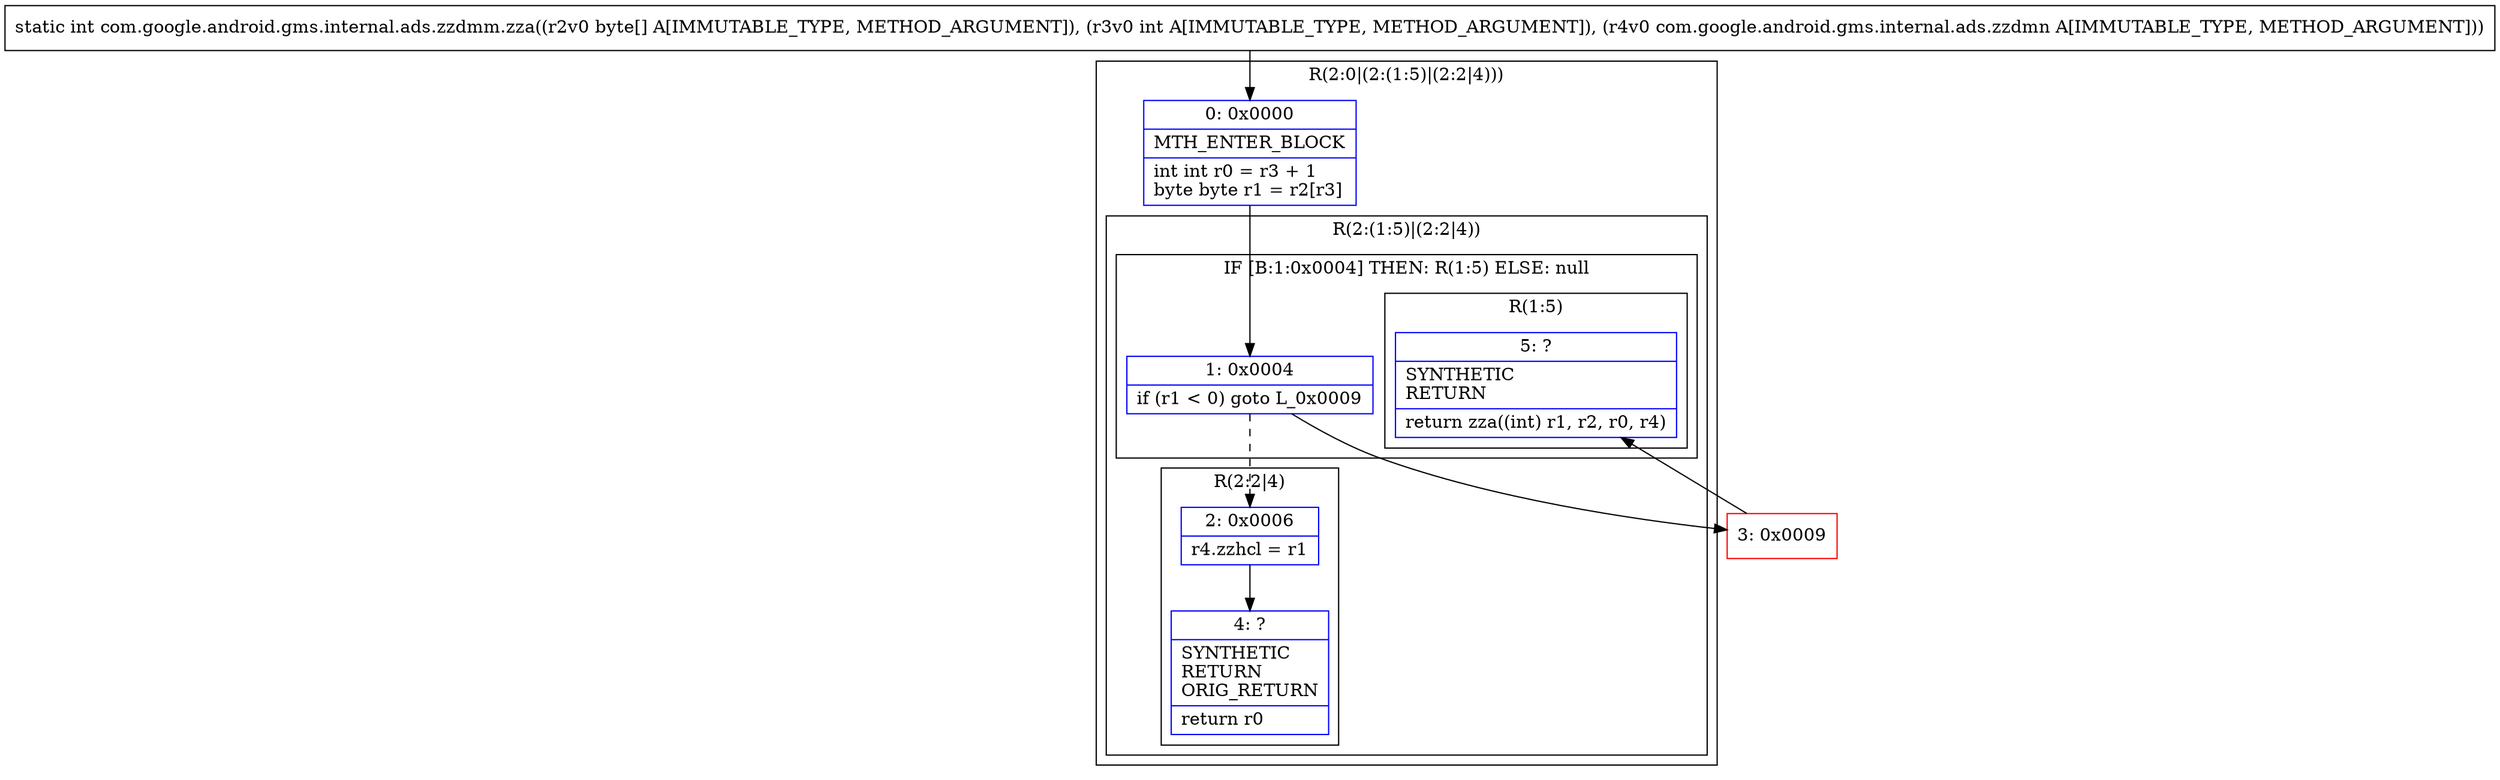 digraph "CFG forcom.google.android.gms.internal.ads.zzdmm.zza([BILcom\/google\/android\/gms\/internal\/ads\/zzdmn;)I" {
subgraph cluster_Region_939849706 {
label = "R(2:0|(2:(1:5)|(2:2|4)))";
node [shape=record,color=blue];
Node_0 [shape=record,label="{0\:\ 0x0000|MTH_ENTER_BLOCK\l|int int r0 = r3 + 1\lbyte byte r1 = r2[r3]\l}"];
subgraph cluster_Region_1028234831 {
label = "R(2:(1:5)|(2:2|4))";
node [shape=record,color=blue];
subgraph cluster_IfRegion_1311262040 {
label = "IF [B:1:0x0004] THEN: R(1:5) ELSE: null";
node [shape=record,color=blue];
Node_1 [shape=record,label="{1\:\ 0x0004|if (r1 \< 0) goto L_0x0009\l}"];
subgraph cluster_Region_1478586160 {
label = "R(1:5)";
node [shape=record,color=blue];
Node_5 [shape=record,label="{5\:\ ?|SYNTHETIC\lRETURN\l|return zza((int) r1, r2, r0, r4)\l}"];
}
}
subgraph cluster_Region_1659632045 {
label = "R(2:2|4)";
node [shape=record,color=blue];
Node_2 [shape=record,label="{2\:\ 0x0006|r4.zzhcl = r1\l}"];
Node_4 [shape=record,label="{4\:\ ?|SYNTHETIC\lRETURN\lORIG_RETURN\l|return r0\l}"];
}
}
}
Node_3 [shape=record,color=red,label="{3\:\ 0x0009}"];
MethodNode[shape=record,label="{static int com.google.android.gms.internal.ads.zzdmm.zza((r2v0 byte[] A[IMMUTABLE_TYPE, METHOD_ARGUMENT]), (r3v0 int A[IMMUTABLE_TYPE, METHOD_ARGUMENT]), (r4v0 com.google.android.gms.internal.ads.zzdmn A[IMMUTABLE_TYPE, METHOD_ARGUMENT])) }"];
MethodNode -> Node_0;
Node_0 -> Node_1;
Node_1 -> Node_2[style=dashed];
Node_1 -> Node_3;
Node_2 -> Node_4;
Node_3 -> Node_5;
}

